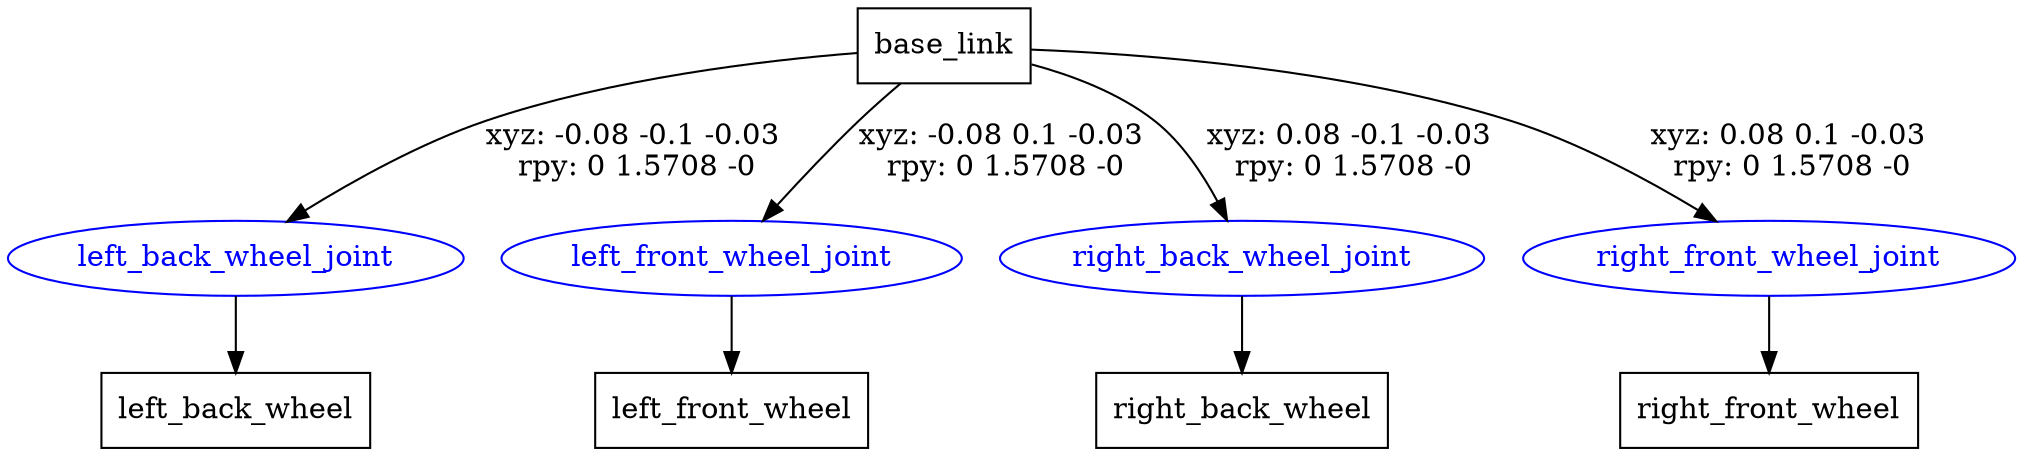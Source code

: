 digraph G {
node [shape=box];
"base_link" [label="base_link"];
"left_back_wheel" [label="left_back_wheel"];
"left_front_wheel" [label="left_front_wheel"];
"right_back_wheel" [label="right_back_wheel"];
"right_front_wheel" [label="right_front_wheel"];
node [shape=ellipse, color=blue, fontcolor=blue];
"base_link" -> "left_back_wheel_joint" [label="xyz: -0.08 -0.1 -0.03 \nrpy: 0 1.5708 -0"]
"left_back_wheel_joint" -> "left_back_wheel"
"base_link" -> "left_front_wheel_joint" [label="xyz: -0.08 0.1 -0.03 \nrpy: 0 1.5708 -0"]
"left_front_wheel_joint" -> "left_front_wheel"
"base_link" -> "right_back_wheel_joint" [label="xyz: 0.08 -0.1 -0.03 \nrpy: 0 1.5708 -0"]
"right_back_wheel_joint" -> "right_back_wheel"
"base_link" -> "right_front_wheel_joint" [label="xyz: 0.08 0.1 -0.03 \nrpy: 0 1.5708 -0"]
"right_front_wheel_joint" -> "right_front_wheel"
}

